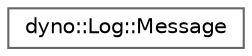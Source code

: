 digraph "Graphical Class Hierarchy"
{
 // LATEX_PDF_SIZE
  bgcolor="transparent";
  edge [fontname=Helvetica,fontsize=10,labelfontname=Helvetica,labelfontsize=10];
  node [fontname=Helvetica,fontsize=10,shape=box,height=0.2,width=0.4];
  rankdir="LR";
  Node0 [id="Node000000",label="dyno::Log::Message",height=0.2,width=0.4,color="grey40", fillcolor="white", style="filled",URL="$structdyno_1_1_log_1_1_message.html",tooltip=" "];
}
